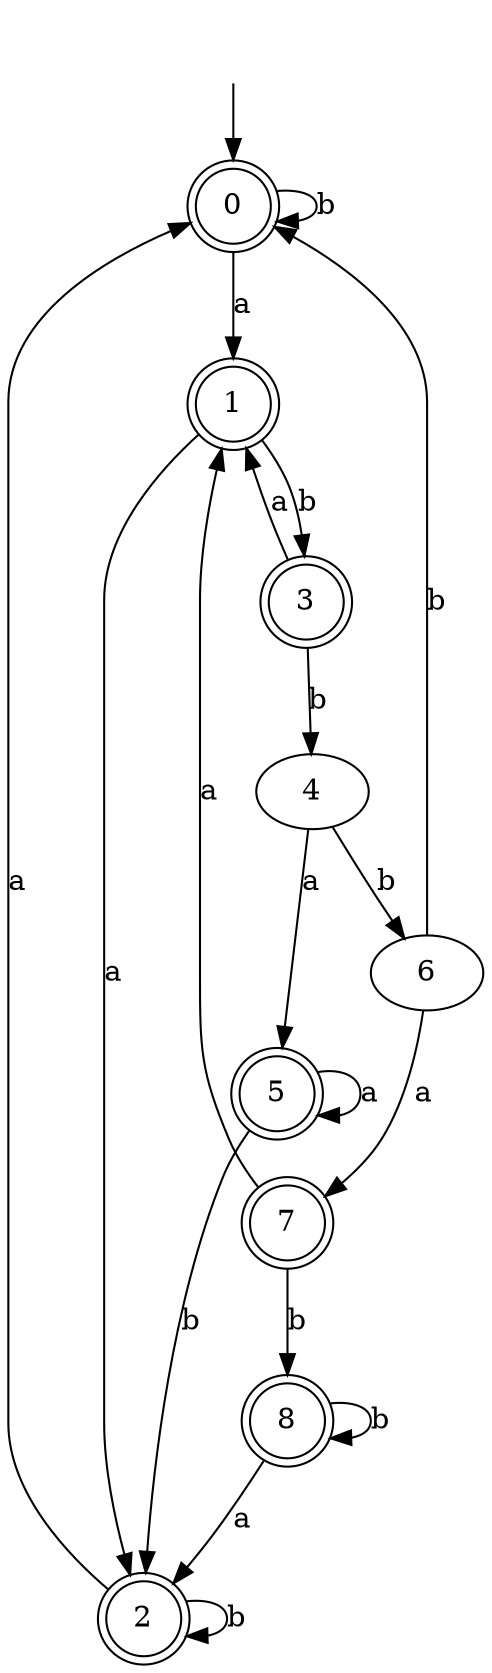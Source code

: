 digraph RandomDFA {
  __start0 [label="", shape=none];
  __start0 -> 0 [label=""];
  0 [shape=circle] [shape=doublecircle]
  0 -> 1 [label="a"]
  0 -> 0 [label="b"]
  1 [shape=doublecircle]
  1 -> 2 [label="a"]
  1 -> 3 [label="b"]
  2 [shape=doublecircle]
  2 -> 0 [label="a"]
  2 -> 2 [label="b"]
  3 [shape=doublecircle]
  3 -> 1 [label="a"]
  3 -> 4 [label="b"]
  4
  4 -> 5 [label="a"]
  4 -> 6 [label="b"]
  5 [shape=doublecircle]
  5 -> 5 [label="a"]
  5 -> 2 [label="b"]
  6
  6 -> 7 [label="a"]
  6 -> 0 [label="b"]
  7 [shape=doublecircle]
  7 -> 1 [label="a"]
  7 -> 8 [label="b"]
  8 [shape=doublecircle]
  8 -> 2 [label="a"]
  8 -> 8 [label="b"]
}
